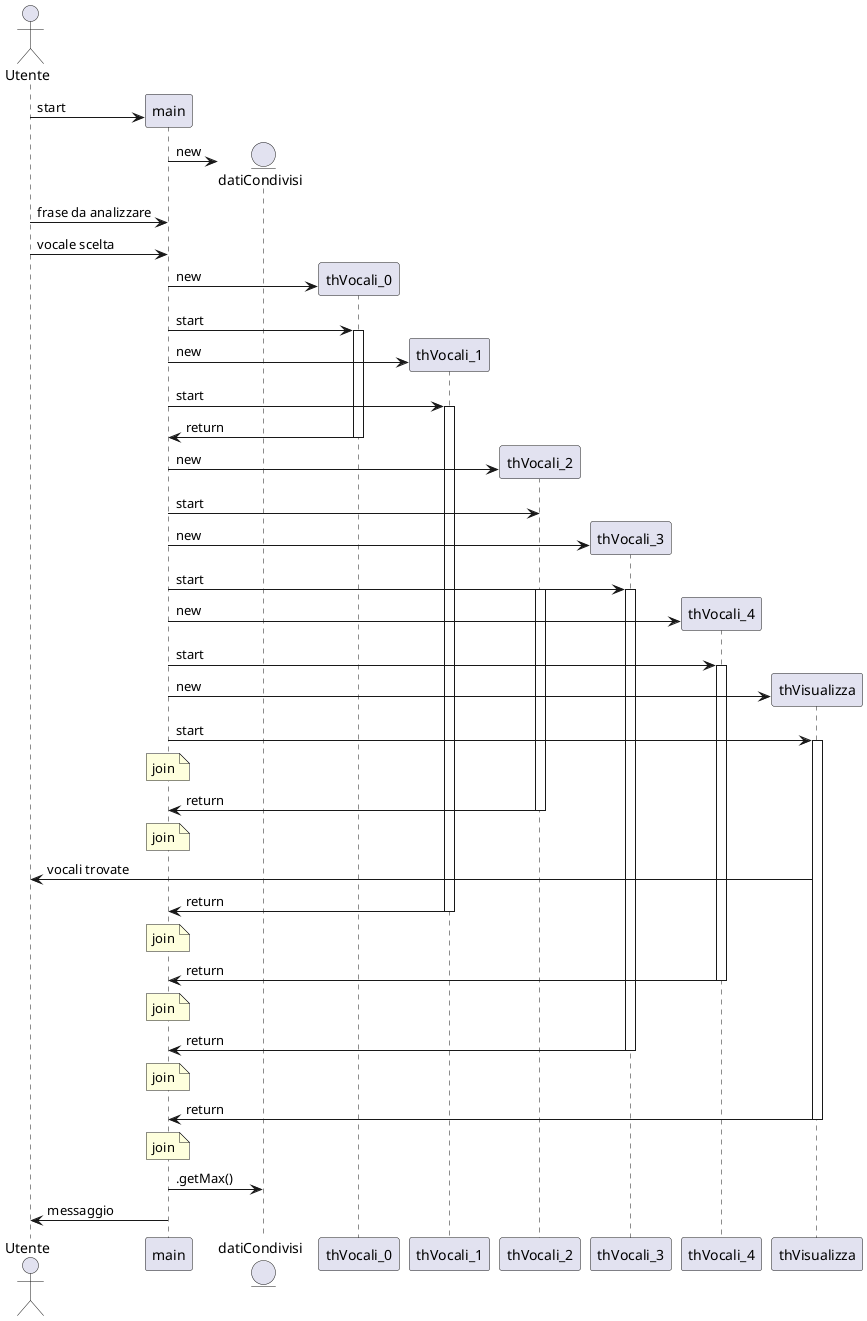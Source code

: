 @startuml
actor Utente
participant main
entity datiCondivisi

Utente -> main ** : start
main -> datiCondivisi ** : new
Utente -> main : frase da analizzare
Utente -> main : vocale scelta
main -> thVocali_0 ** : new
main -> thVocali_0 ++ : start
main -> thVocali_1 ** : new
main -> thVocali_1 ++ : start

thVocali_0 -> main : return
deactivate thVocali_0

main -> thVocali_2 ** : new
main -> thVocali_2 : start
main -> thVocali_3 ** : new
main -> thVocali_3 ++ : start
activate thVocali_2
main -> thVocali_4 ** : new
main -> thVocali_4 ++ : start
main -> thVisualizza ** : new
main -> thVisualizza ++ : start

note over main : join
thVocali_2 -> main : return
deactivate thVocali_2
note over main : join

thVisualizza -> Utente : vocali trovate

thVocali_1 -> main : return
deactivate thVocali_1
note over main : join

thVocali_4 -> main : return
deactivate thVocali_4
note over main : join

thVocali_3 -> main : return
deactivate thVocali_3
note over main : join

thVisualizza -> main : return
deactivate thVisualizza
note over main : join

main -> datiCondivisi : .getMax()
main -> Utente : messaggio
@enduml